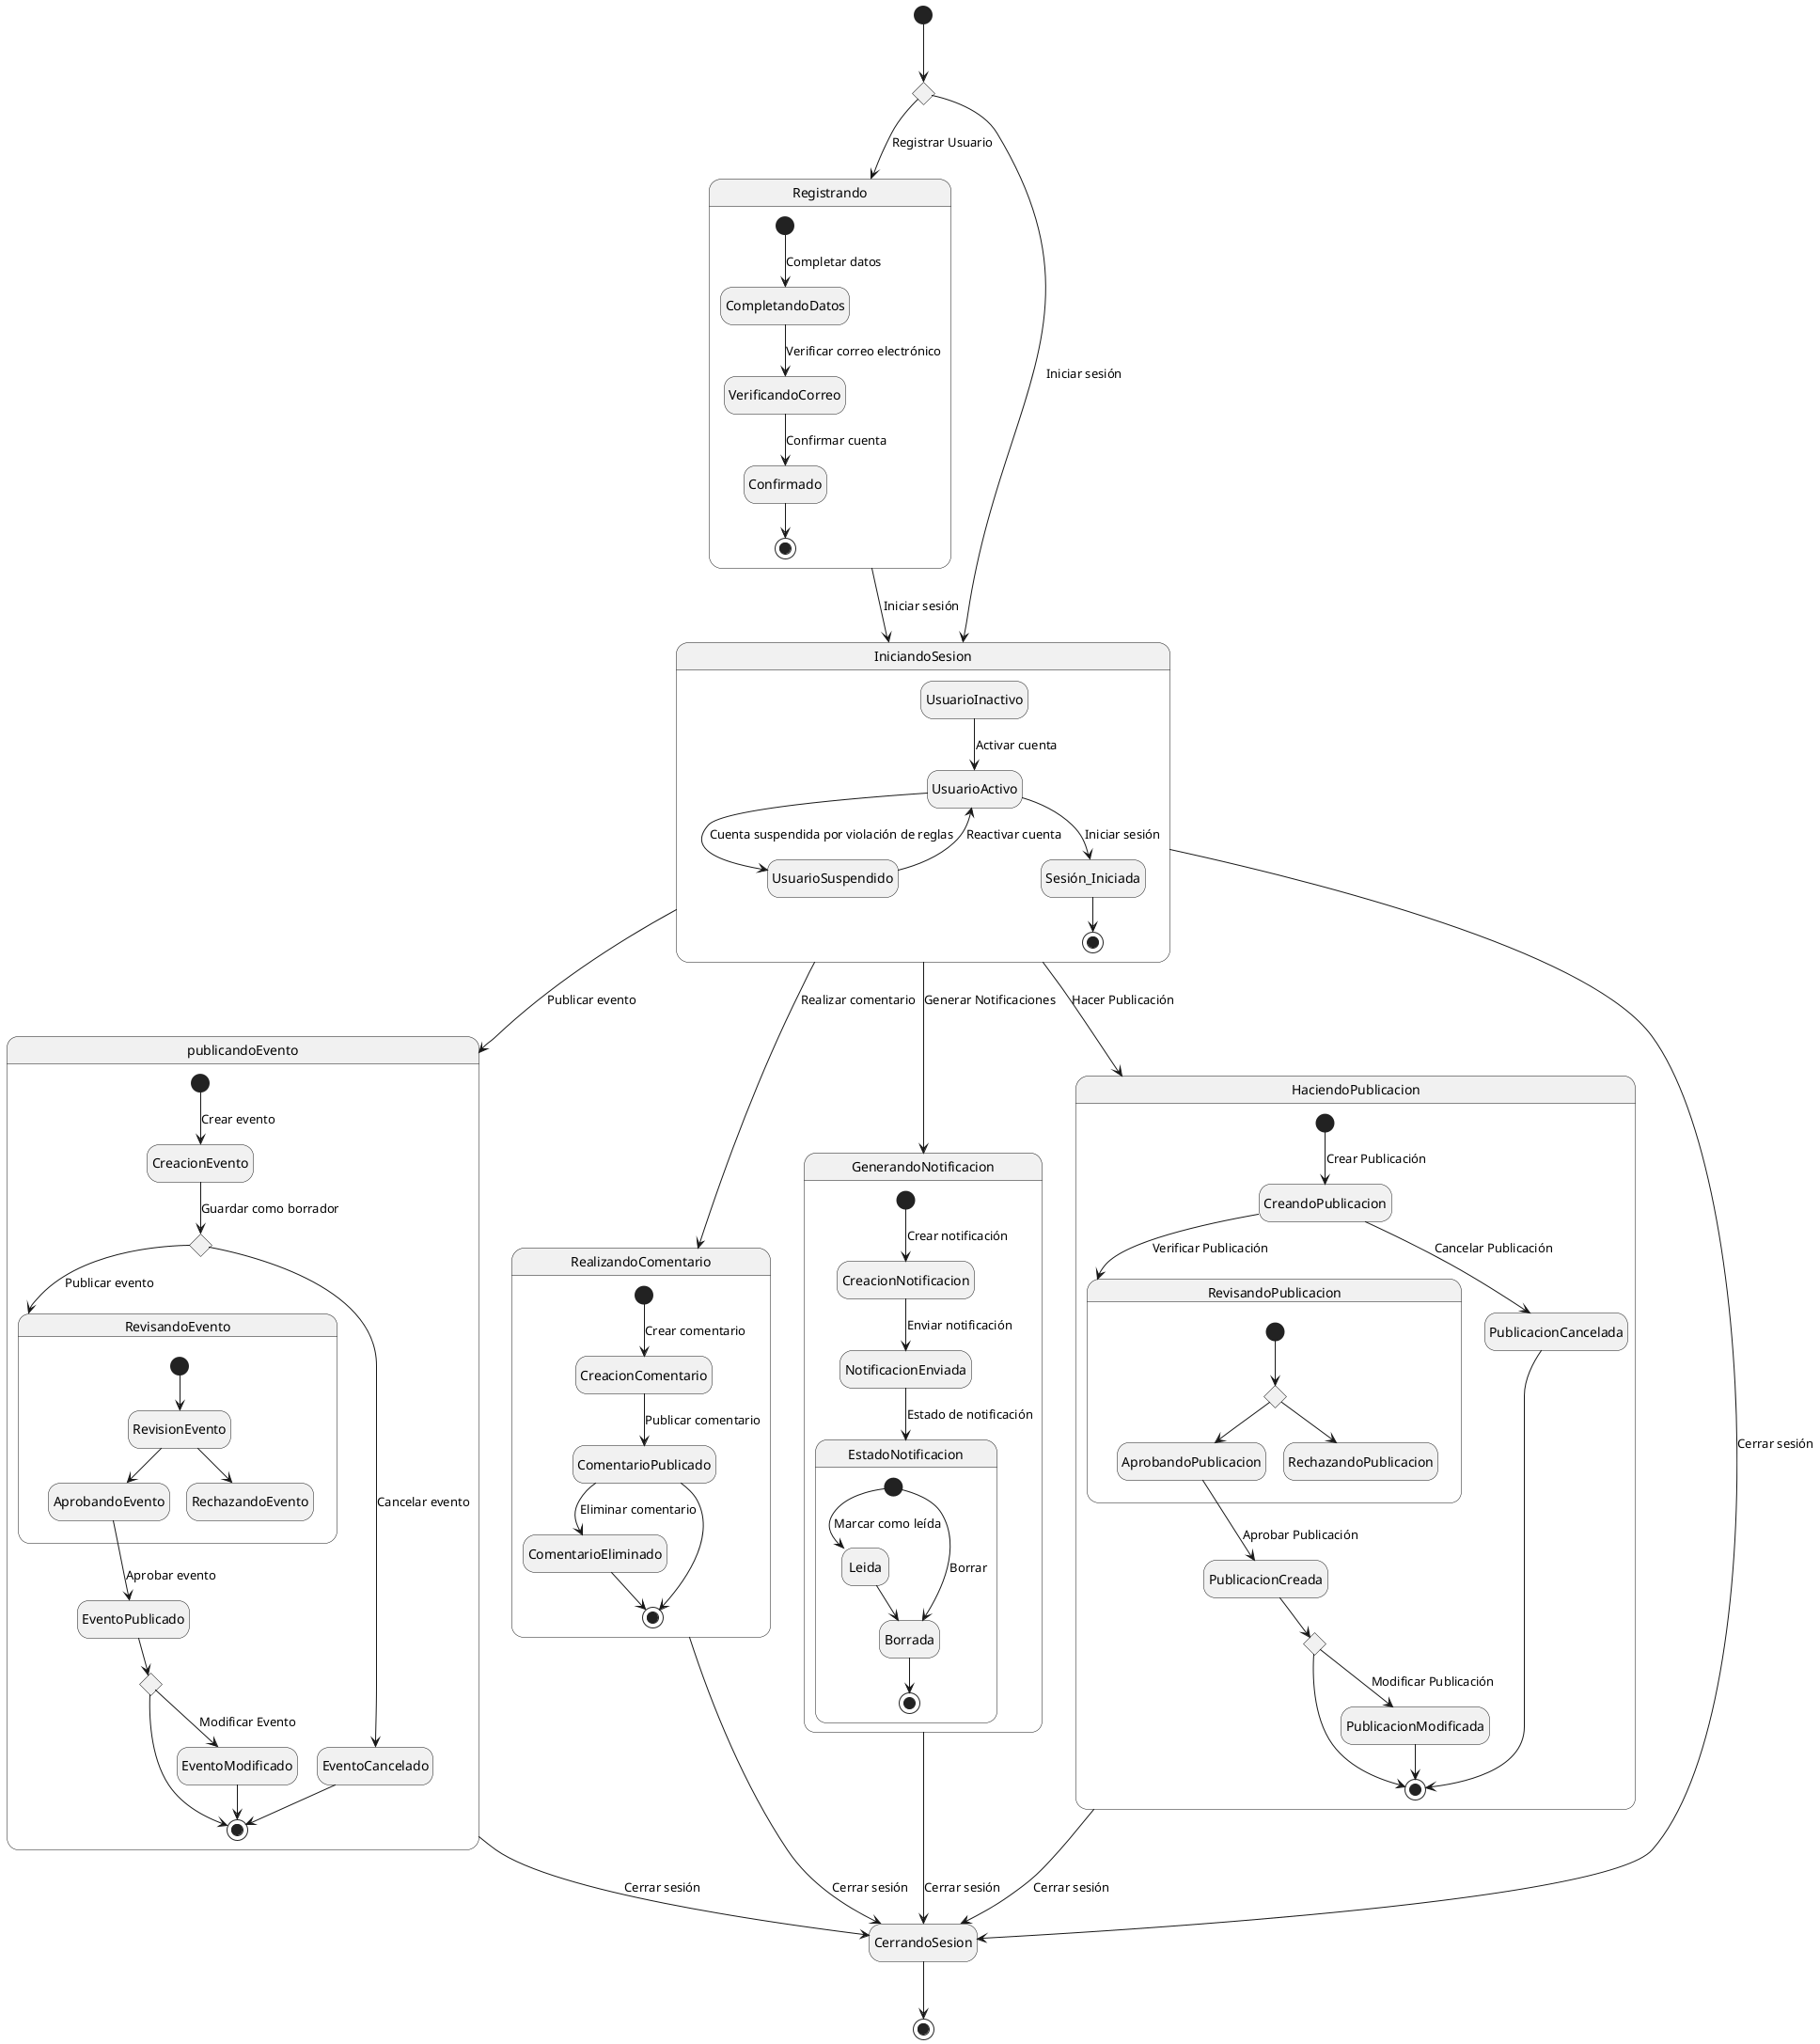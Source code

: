 @startuml Diagrama_de_subestados

hide empty description

' Estado inicial
state decision <<choice>>
[*] --> decision
decision --> Registrando : Registrar Usuario
state Registrando {
    [*] --> CompletandoDatos : Completar datos
    CompletandoDatos --> VerificandoCorreo : Verificar correo electrónico
    VerificandoCorreo --> Confirmado : Confirmar cuenta
    Confirmado --> [*]
}

' Subestados del Usuario

decision --> IniciandoSesion : Iniciar sesión
state IniciandoSesion {

    UsuarioInactivo --> UsuarioActivo : Activar cuenta
    UsuarioActivo --> UsuarioSuspendido : Cuenta suspendida por violación de reglas
    UsuarioSuspendido --> UsuarioActivo : Reactivar cuenta
    UsuarioActivo --> Sesión_Iniciada : Iniciar sesión
    Sesión_Iniciada --> [*]
}

' Estado inicial del Evento
IniciandoSesion --> publicandoEvento : Publicar evento
Registrando --> IniciandoSesion: Iniciar sesión

' Subestados del Evento
state publicandoEvento {
    [*] --> CreacionEvento : Crear evento
    state RevisandoEvento{
        [*] --> RevisionEvento
RevisionEvento --> AprobandoEvento  
RevisionEvento --> RechazandoEvento  
    }
    state EventoBorrador <<choice>>
    state decision2 <<choice>>
    CreacionEvento --> EventoBorrador : Guardar como borrador
    EventoBorrador --> RevisandoEvento : Publicar evento
    AprobandoEvento --> EventoPublicado : Aprobar evento
    EventoBorrador --> EventoCancelado : Cancelar evento
    EventoCancelado --> [*]
    EventoModificado --> [*]
    EventoPublicado --> decision2
    decision2 --> EventoModificado: Modificar Evento               
    decision2 --> [*]               
}

' Estado inicial del Comentario
IniciandoSesion --> RealizandoComentario : Realizar comentario

' Subestados del Comentario
state RealizandoComentario {
    [*] --> CreacionComentario : Crear comentario
    CreacionComentario --> ComentarioPublicado : Publicar comentario
    ComentarioPublicado --> ComentarioEliminado : Eliminar comentario
    ComentarioPublicado --> [*]
    ComentarioEliminado --> [*]
}

' Estado inicial de las Notificaciones
IniciandoSesion --> GenerandoNotificacion : Generar Notificaciones
'Estado Haciendo Publicación
IniciandoSesion --> HaciendoPublicacion: Hacer Publicación
state HaciendoPublicacion{
     [*] --> CreandoPublicacion : Crear Publicación
    CreandoPublicacion --> RevisandoPublicacion : Verificar Publicación
    state RevisandoPublicacion{
state RevisionPublicacion <<choice>>
[*] --> RevisionPublicacion
RevisionPublicacion --> AprobandoPublicacion  
RevisionPublicacion --> RechazandoPublicacion  
    }

    AprobandoPublicacion --> PublicacionCreada : Aprobar Publicación
   state decision3 <<choice>>
   
    CreandoPublicacion --> PublicacionCancelada : Cancelar Publicación
    PublicacionCancelada --> [*]
    PublicacionCreada --> decision3
    decision3 --> PublicacionModificada: Modificar Publicación
    decision3 --> [*]

    PublicacionModificada --> [*]
   
}
' Subestados de las Notificaciones
state GenerandoNotificacion {
    [*] --> CreacionNotificacion : Crear notificación
    CreacionNotificacion --> NotificacionEnviada : Enviar notificación
    NotificacionEnviada --> EstadoNotificacion : Estado de notificación
    state EstadoNotificacion <<choice>> {
        [*] --> Leida : Marcar como leída
        [*] --> Borrada : Borrar
        Leida --> Borrada
        Borrada --> [*]
    }
}
state CerrandoSesion 
HaciendoPublicacion --> CerrandoSesion: Cerrar sesión
GenerandoNotificacion --> CerrandoSesion: Cerrar sesión
IniciandoSesion --> CerrandoSesion: Cerrar sesión
RealizandoComentario --> CerrandoSesion: Cerrar sesión
publicandoEvento --> CerrandoSesion: Cerrar sesión

CerrandoSesion -->[*]

@enduml

